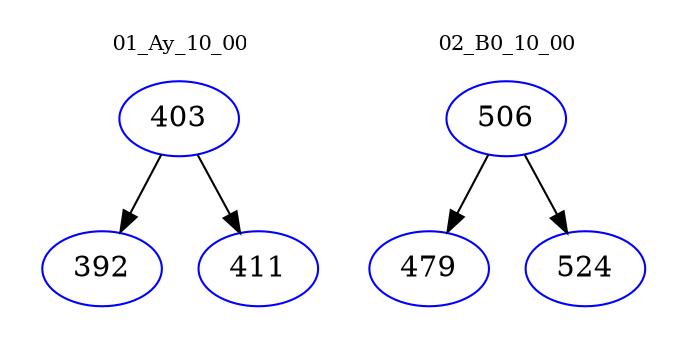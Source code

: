digraph{
subgraph cluster_0 {
color = white
label = "01_Ay_10_00";
fontsize=10;
T0_403 [label="403", color="blue"]
T0_403 -> T0_392 [color="black"]
T0_392 [label="392", color="blue"]
T0_403 -> T0_411 [color="black"]
T0_411 [label="411", color="blue"]
}
subgraph cluster_1 {
color = white
label = "02_B0_10_00";
fontsize=10;
T1_506 [label="506", color="blue"]
T1_506 -> T1_479 [color="black"]
T1_479 [label="479", color="blue"]
T1_506 -> T1_524 [color="black"]
T1_524 [label="524", color="blue"]
}
}
